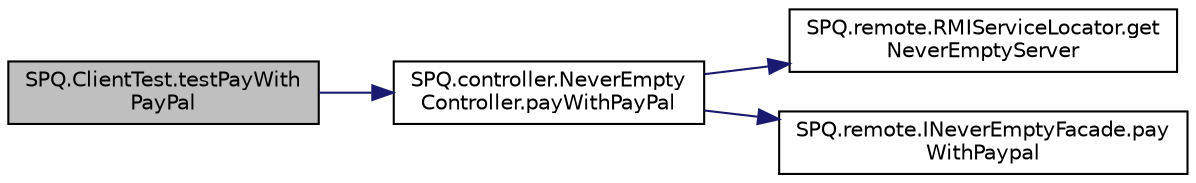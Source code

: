 digraph "SPQ.ClientTest.testPayWithPayPal"
{
  edge [fontname="Helvetica",fontsize="10",labelfontname="Helvetica",labelfontsize="10"];
  node [fontname="Helvetica",fontsize="10",shape=record];
  rankdir="LR";
  Node32 [label="SPQ.ClientTest.testPayWith\lPayPal",height=0.2,width=0.4,color="black", fillcolor="grey75", style="filled", fontcolor="black"];
  Node32 -> Node33 [color="midnightblue",fontsize="10",style="solid",fontname="Helvetica"];
  Node33 [label="SPQ.controller.NeverEmpty\lController.payWithPayPal",height=0.2,width=0.4,color="black", fillcolor="white", style="filled",URL="$class_s_p_q_1_1controller_1_1_never_empty_controller.html#aefc0dae2c43c2960719176d390f3ad9c"];
  Node33 -> Node34 [color="midnightblue",fontsize="10",style="solid",fontname="Helvetica"];
  Node34 [label="SPQ.remote.RMIServiceLocator.get\lNeverEmptyServer",height=0.2,width=0.4,color="black", fillcolor="white", style="filled",URL="$class_s_p_q_1_1remote_1_1_r_m_i_service_locator.html#a19d79d8b31c278a127bf921895d889ae"];
  Node33 -> Node35 [color="midnightblue",fontsize="10",style="solid",fontname="Helvetica"];
  Node35 [label="SPQ.remote.INeverEmptyFacade.pay\lWithPaypal",height=0.2,width=0.4,color="black", fillcolor="white", style="filled",URL="$interface_s_p_q_1_1remote_1_1_i_never_empty_facade.html#a2d34c64f91537d8c7138094e418de785"];
}
